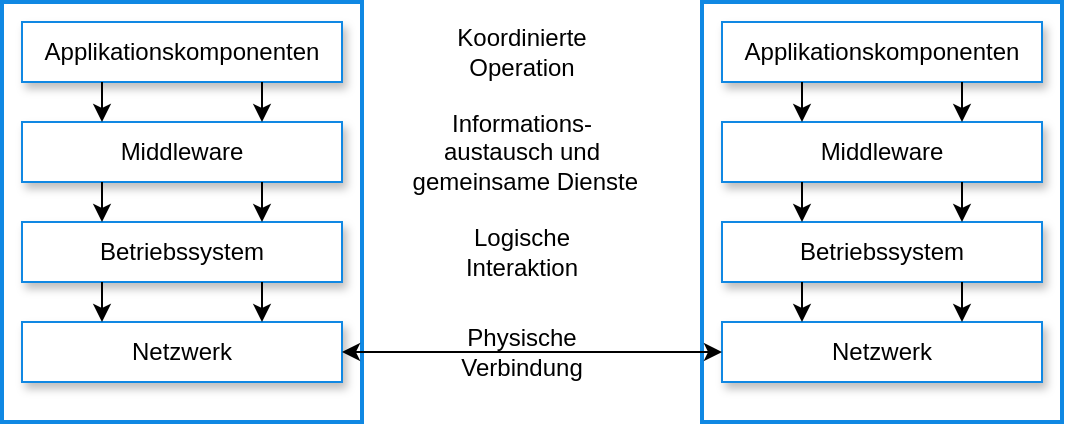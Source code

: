 <mxfile version="16.5.2" type="device"><diagram id="UFzz0gtePXsNSvsGWCw5" name="Page-1"><mxGraphModel dx="980" dy="504" grid="1" gridSize="10" guides="1" tooltips="1" connect="1" arrows="1" fold="1" page="1" pageScale="1" pageWidth="1169" pageHeight="827" math="0" shadow="0"><root><mxCell id="0"/><mxCell id="1" parent="0"/><mxCell id="6Zvcwu6-8HlPVeXIiLzY-1" value="" style="whiteSpace=wrap;html=1;imageAspect=0;fillColor=#FFFFFF;strokeColor=#1088E3;strokeWidth=2;" vertex="1" parent="1"><mxGeometry x="180" y="260" width="180" height="210" as="geometry"/></mxCell><mxCell id="6Zvcwu6-8HlPVeXIiLzY-2" value="Applikationskomponenten" style="whiteSpace=wrap;html=1;imageAspect=0;fillColor=#FFFFFF;strokeColor=#1088E3;strokeWidth=1;shadow=1;" vertex="1" parent="1"><mxGeometry x="190" y="270" width="160" height="30" as="geometry"/></mxCell><mxCell id="6Zvcwu6-8HlPVeXIiLzY-3" value="Middleware" style="whiteSpace=wrap;html=1;imageAspect=0;fillColor=#FFFFFF;strokeColor=#1088E3;strokeWidth=1;shadow=1;" vertex="1" parent="1"><mxGeometry x="190" y="320" width="160" height="30" as="geometry"/></mxCell><mxCell id="6Zvcwu6-8HlPVeXIiLzY-4" value="Betriebssystem" style="whiteSpace=wrap;html=1;imageAspect=0;fillColor=#FFFFFF;strokeColor=#1088E3;strokeWidth=1;shadow=1;" vertex="1" parent="1"><mxGeometry x="190" y="370" width="160" height="30" as="geometry"/></mxCell><mxCell id="6Zvcwu6-8HlPVeXIiLzY-5" value="Netzwerk" style="whiteSpace=wrap;html=1;imageAspect=0;fillColor=#FFFFFF;strokeColor=#1088E3;strokeWidth=1;shadow=1;" vertex="1" parent="1"><mxGeometry x="190" y="420" width="160" height="30" as="geometry"/></mxCell><mxCell id="6Zvcwu6-8HlPVeXIiLzY-11" value="" style="endArrow=classic;html=1;rounded=0;exitX=0.25;exitY=1;exitDx=0;exitDy=0;entryX=0.25;entryY=0;entryDx=0;entryDy=0;" edge="1" parent="1" source="6Zvcwu6-8HlPVeXIiLzY-2" target="6Zvcwu6-8HlPVeXIiLzY-3"><mxGeometry width="50" height="50" relative="1" as="geometry"><mxPoint x="450" y="470" as="sourcePoint"/><mxPoint x="500" y="420" as="targetPoint"/></mxGeometry></mxCell><mxCell id="6Zvcwu6-8HlPVeXIiLzY-12" value="" style="endArrow=classic;html=1;rounded=0;exitX=0.75;exitY=1;exitDx=0;exitDy=0;entryX=0.75;entryY=0;entryDx=0;entryDy=0;" edge="1" parent="1" source="6Zvcwu6-8HlPVeXIiLzY-2" target="6Zvcwu6-8HlPVeXIiLzY-3"><mxGeometry width="50" height="50" relative="1" as="geometry"><mxPoint x="240" y="310" as="sourcePoint"/><mxPoint x="240" y="330" as="targetPoint"/></mxGeometry></mxCell><mxCell id="6Zvcwu6-8HlPVeXIiLzY-13" value="" style="endArrow=classic;html=1;rounded=0;exitX=0.75;exitY=1;exitDx=0;exitDy=0;entryX=0.75;entryY=0;entryDx=0;entryDy=0;" edge="1" parent="1" source="6Zvcwu6-8HlPVeXIiLzY-3" target="6Zvcwu6-8HlPVeXIiLzY-4"><mxGeometry width="50" height="50" relative="1" as="geometry"><mxPoint x="320" y="310" as="sourcePoint"/><mxPoint x="320" y="330" as="targetPoint"/></mxGeometry></mxCell><mxCell id="6Zvcwu6-8HlPVeXIiLzY-14" value="" style="endArrow=classic;html=1;rounded=0;exitX=0.25;exitY=1;exitDx=0;exitDy=0;entryX=0.25;entryY=0;entryDx=0;entryDy=0;" edge="1" parent="1" source="6Zvcwu6-8HlPVeXIiLzY-3" target="6Zvcwu6-8HlPVeXIiLzY-4"><mxGeometry width="50" height="50" relative="1" as="geometry"><mxPoint x="320" y="360" as="sourcePoint"/><mxPoint x="320" y="380" as="targetPoint"/></mxGeometry></mxCell><mxCell id="6Zvcwu6-8HlPVeXIiLzY-15" value="" style="endArrow=classic;html=1;rounded=0;exitX=0.25;exitY=1;exitDx=0;exitDy=0;entryX=0.25;entryY=0;entryDx=0;entryDy=0;" edge="1" parent="1" source="6Zvcwu6-8HlPVeXIiLzY-4" target="6Zvcwu6-8HlPVeXIiLzY-5"><mxGeometry width="50" height="50" relative="1" as="geometry"><mxPoint x="330" y="370" as="sourcePoint"/><mxPoint x="330" y="390" as="targetPoint"/></mxGeometry></mxCell><mxCell id="6Zvcwu6-8HlPVeXIiLzY-16" value="" style="endArrow=classic;html=1;rounded=0;exitX=0.75;exitY=1;exitDx=0;exitDy=0;entryX=0.75;entryY=0;entryDx=0;entryDy=0;" edge="1" parent="1" source="6Zvcwu6-8HlPVeXIiLzY-4" target="6Zvcwu6-8HlPVeXIiLzY-5"><mxGeometry width="50" height="50" relative="1" as="geometry"><mxPoint x="340" y="380" as="sourcePoint"/><mxPoint x="340" y="400" as="targetPoint"/></mxGeometry></mxCell><mxCell id="6Zvcwu6-8HlPVeXIiLzY-18" value="" style="whiteSpace=wrap;html=1;imageAspect=0;fillColor=#FFFFFF;strokeColor=#1088E3;strokeWidth=2;" vertex="1" parent="1"><mxGeometry x="530" y="260" width="180" height="210" as="geometry"/></mxCell><mxCell id="6Zvcwu6-8HlPVeXIiLzY-19" value="Applikationskomponenten" style="whiteSpace=wrap;html=1;imageAspect=0;fillColor=#FFFFFF;strokeColor=#1088E3;strokeWidth=1;shadow=1;" vertex="1" parent="1"><mxGeometry x="540" y="270" width="160" height="30" as="geometry"/></mxCell><mxCell id="6Zvcwu6-8HlPVeXIiLzY-20" value="Middleware" style="whiteSpace=wrap;html=1;imageAspect=0;fillColor=#FFFFFF;strokeColor=#1088E3;strokeWidth=1;shadow=1;" vertex="1" parent="1"><mxGeometry x="540" y="320" width="160" height="30" as="geometry"/></mxCell><mxCell id="6Zvcwu6-8HlPVeXIiLzY-21" value="Betriebssystem" style="whiteSpace=wrap;html=1;imageAspect=0;fillColor=#FFFFFF;strokeColor=#1088E3;strokeWidth=1;shadow=1;" vertex="1" parent="1"><mxGeometry x="540" y="370" width="160" height="30" as="geometry"/></mxCell><mxCell id="6Zvcwu6-8HlPVeXIiLzY-22" value="Netzwerk" style="whiteSpace=wrap;html=1;imageAspect=0;fillColor=#FFFFFF;strokeColor=#1088E3;strokeWidth=1;shadow=1;" vertex="1" parent="1"><mxGeometry x="540" y="420" width="160" height="30" as="geometry"/></mxCell><mxCell id="6Zvcwu6-8HlPVeXIiLzY-23" value="" style="endArrow=classic;html=1;rounded=0;exitX=0.25;exitY=1;exitDx=0;exitDy=0;entryX=0.25;entryY=0;entryDx=0;entryDy=0;" edge="1" parent="1" source="6Zvcwu6-8HlPVeXIiLzY-19" target="6Zvcwu6-8HlPVeXIiLzY-20"><mxGeometry width="50" height="50" relative="1" as="geometry"><mxPoint x="800" y="470" as="sourcePoint"/><mxPoint x="850" y="420" as="targetPoint"/></mxGeometry></mxCell><mxCell id="6Zvcwu6-8HlPVeXIiLzY-24" value="" style="endArrow=classic;html=1;rounded=0;exitX=0.75;exitY=1;exitDx=0;exitDy=0;entryX=0.75;entryY=0;entryDx=0;entryDy=0;" edge="1" parent="1" source="6Zvcwu6-8HlPVeXIiLzY-19" target="6Zvcwu6-8HlPVeXIiLzY-20"><mxGeometry width="50" height="50" relative="1" as="geometry"><mxPoint x="590" y="310" as="sourcePoint"/><mxPoint x="590" y="330" as="targetPoint"/></mxGeometry></mxCell><mxCell id="6Zvcwu6-8HlPVeXIiLzY-25" value="" style="endArrow=classic;html=1;rounded=0;exitX=0.75;exitY=1;exitDx=0;exitDy=0;entryX=0.75;entryY=0;entryDx=0;entryDy=0;" edge="1" parent="1" source="6Zvcwu6-8HlPVeXIiLzY-20" target="6Zvcwu6-8HlPVeXIiLzY-21"><mxGeometry width="50" height="50" relative="1" as="geometry"><mxPoint x="670" y="310" as="sourcePoint"/><mxPoint x="670" y="330" as="targetPoint"/></mxGeometry></mxCell><mxCell id="6Zvcwu6-8HlPVeXIiLzY-26" value="" style="endArrow=classic;html=1;rounded=0;exitX=0.25;exitY=1;exitDx=0;exitDy=0;entryX=0.25;entryY=0;entryDx=0;entryDy=0;" edge="1" parent="1" source="6Zvcwu6-8HlPVeXIiLzY-20" target="6Zvcwu6-8HlPVeXIiLzY-21"><mxGeometry width="50" height="50" relative="1" as="geometry"><mxPoint x="670" y="360" as="sourcePoint"/><mxPoint x="670" y="380" as="targetPoint"/></mxGeometry></mxCell><mxCell id="6Zvcwu6-8HlPVeXIiLzY-27" value="" style="endArrow=classic;html=1;rounded=0;exitX=0.25;exitY=1;exitDx=0;exitDy=0;entryX=0.25;entryY=0;entryDx=0;entryDy=0;" edge="1" parent="1" source="6Zvcwu6-8HlPVeXIiLzY-21" target="6Zvcwu6-8HlPVeXIiLzY-22"><mxGeometry width="50" height="50" relative="1" as="geometry"><mxPoint x="680" y="370" as="sourcePoint"/><mxPoint x="680" y="390" as="targetPoint"/></mxGeometry></mxCell><mxCell id="6Zvcwu6-8HlPVeXIiLzY-28" value="" style="endArrow=classic;html=1;rounded=0;exitX=0.75;exitY=1;exitDx=0;exitDy=0;entryX=0.75;entryY=0;entryDx=0;entryDy=0;" edge="1" parent="1" source="6Zvcwu6-8HlPVeXIiLzY-21" target="6Zvcwu6-8HlPVeXIiLzY-22"><mxGeometry width="50" height="50" relative="1" as="geometry"><mxPoint x="690" y="380" as="sourcePoint"/><mxPoint x="690" y="400" as="targetPoint"/></mxGeometry></mxCell><mxCell id="6Zvcwu6-8HlPVeXIiLzY-29" value="Koordinierte Operation" style="text;html=1;strokeColor=none;fillColor=none;align=center;verticalAlign=middle;whiteSpace=wrap;rounded=0;shadow=1;" vertex="1" parent="1"><mxGeometry x="410" y="270" width="60" height="30" as="geometry"/></mxCell><mxCell id="6Zvcwu6-8HlPVeXIiLzY-30" value="Informations-&lt;br&gt;austausch und&lt;br&gt;&amp;nbsp;gemeinsame Dienste" style="text;html=1;strokeColor=none;fillColor=none;align=center;verticalAlign=middle;whiteSpace=wrap;rounded=0;shadow=1;" vertex="1" parent="1"><mxGeometry x="370" y="310" width="140" height="50" as="geometry"/></mxCell><mxCell id="6Zvcwu6-8HlPVeXIiLzY-31" value="Logische Interaktion" style="text;html=1;strokeColor=none;fillColor=none;align=center;verticalAlign=middle;whiteSpace=wrap;rounded=0;shadow=1;" vertex="1" parent="1"><mxGeometry x="410" y="370" width="60" height="30" as="geometry"/></mxCell><mxCell id="6Zvcwu6-8HlPVeXIiLzY-32" value="Physische Verbindung" style="text;html=1;strokeColor=none;fillColor=none;align=center;verticalAlign=middle;whiteSpace=wrap;rounded=0;shadow=1;" vertex="1" parent="1"><mxGeometry x="410" y="420" width="60" height="30" as="geometry"/></mxCell><mxCell id="6Zvcwu6-8HlPVeXIiLzY-33" value="" style="endArrow=classic;startArrow=classic;html=1;rounded=0;exitX=1;exitY=0.5;exitDx=0;exitDy=0;entryX=0;entryY=0.5;entryDx=0;entryDy=0;" edge="1" parent="1" source="6Zvcwu6-8HlPVeXIiLzY-5" target="6Zvcwu6-8HlPVeXIiLzY-22"><mxGeometry width="50" height="50" relative="1" as="geometry"><mxPoint x="450" y="450" as="sourcePoint"/><mxPoint x="500" y="400" as="targetPoint"/></mxGeometry></mxCell></root></mxGraphModel></diagram></mxfile>